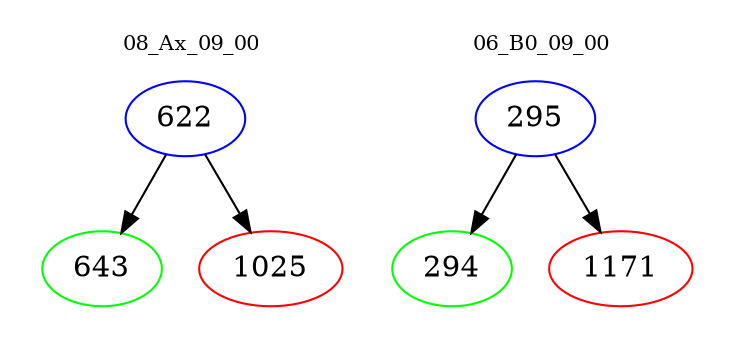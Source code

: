 digraph{
subgraph cluster_0 {
color = white
label = "08_Ax_09_00";
fontsize=10;
T0_622 [label="622", color="blue"]
T0_622 -> T0_643 [color="black"]
T0_643 [label="643", color="green"]
T0_622 -> T0_1025 [color="black"]
T0_1025 [label="1025", color="red"]
}
subgraph cluster_1 {
color = white
label = "06_B0_09_00";
fontsize=10;
T1_295 [label="295", color="blue"]
T1_295 -> T1_294 [color="black"]
T1_294 [label="294", color="green"]
T1_295 -> T1_1171 [color="black"]
T1_1171 [label="1171", color="red"]
}
}
